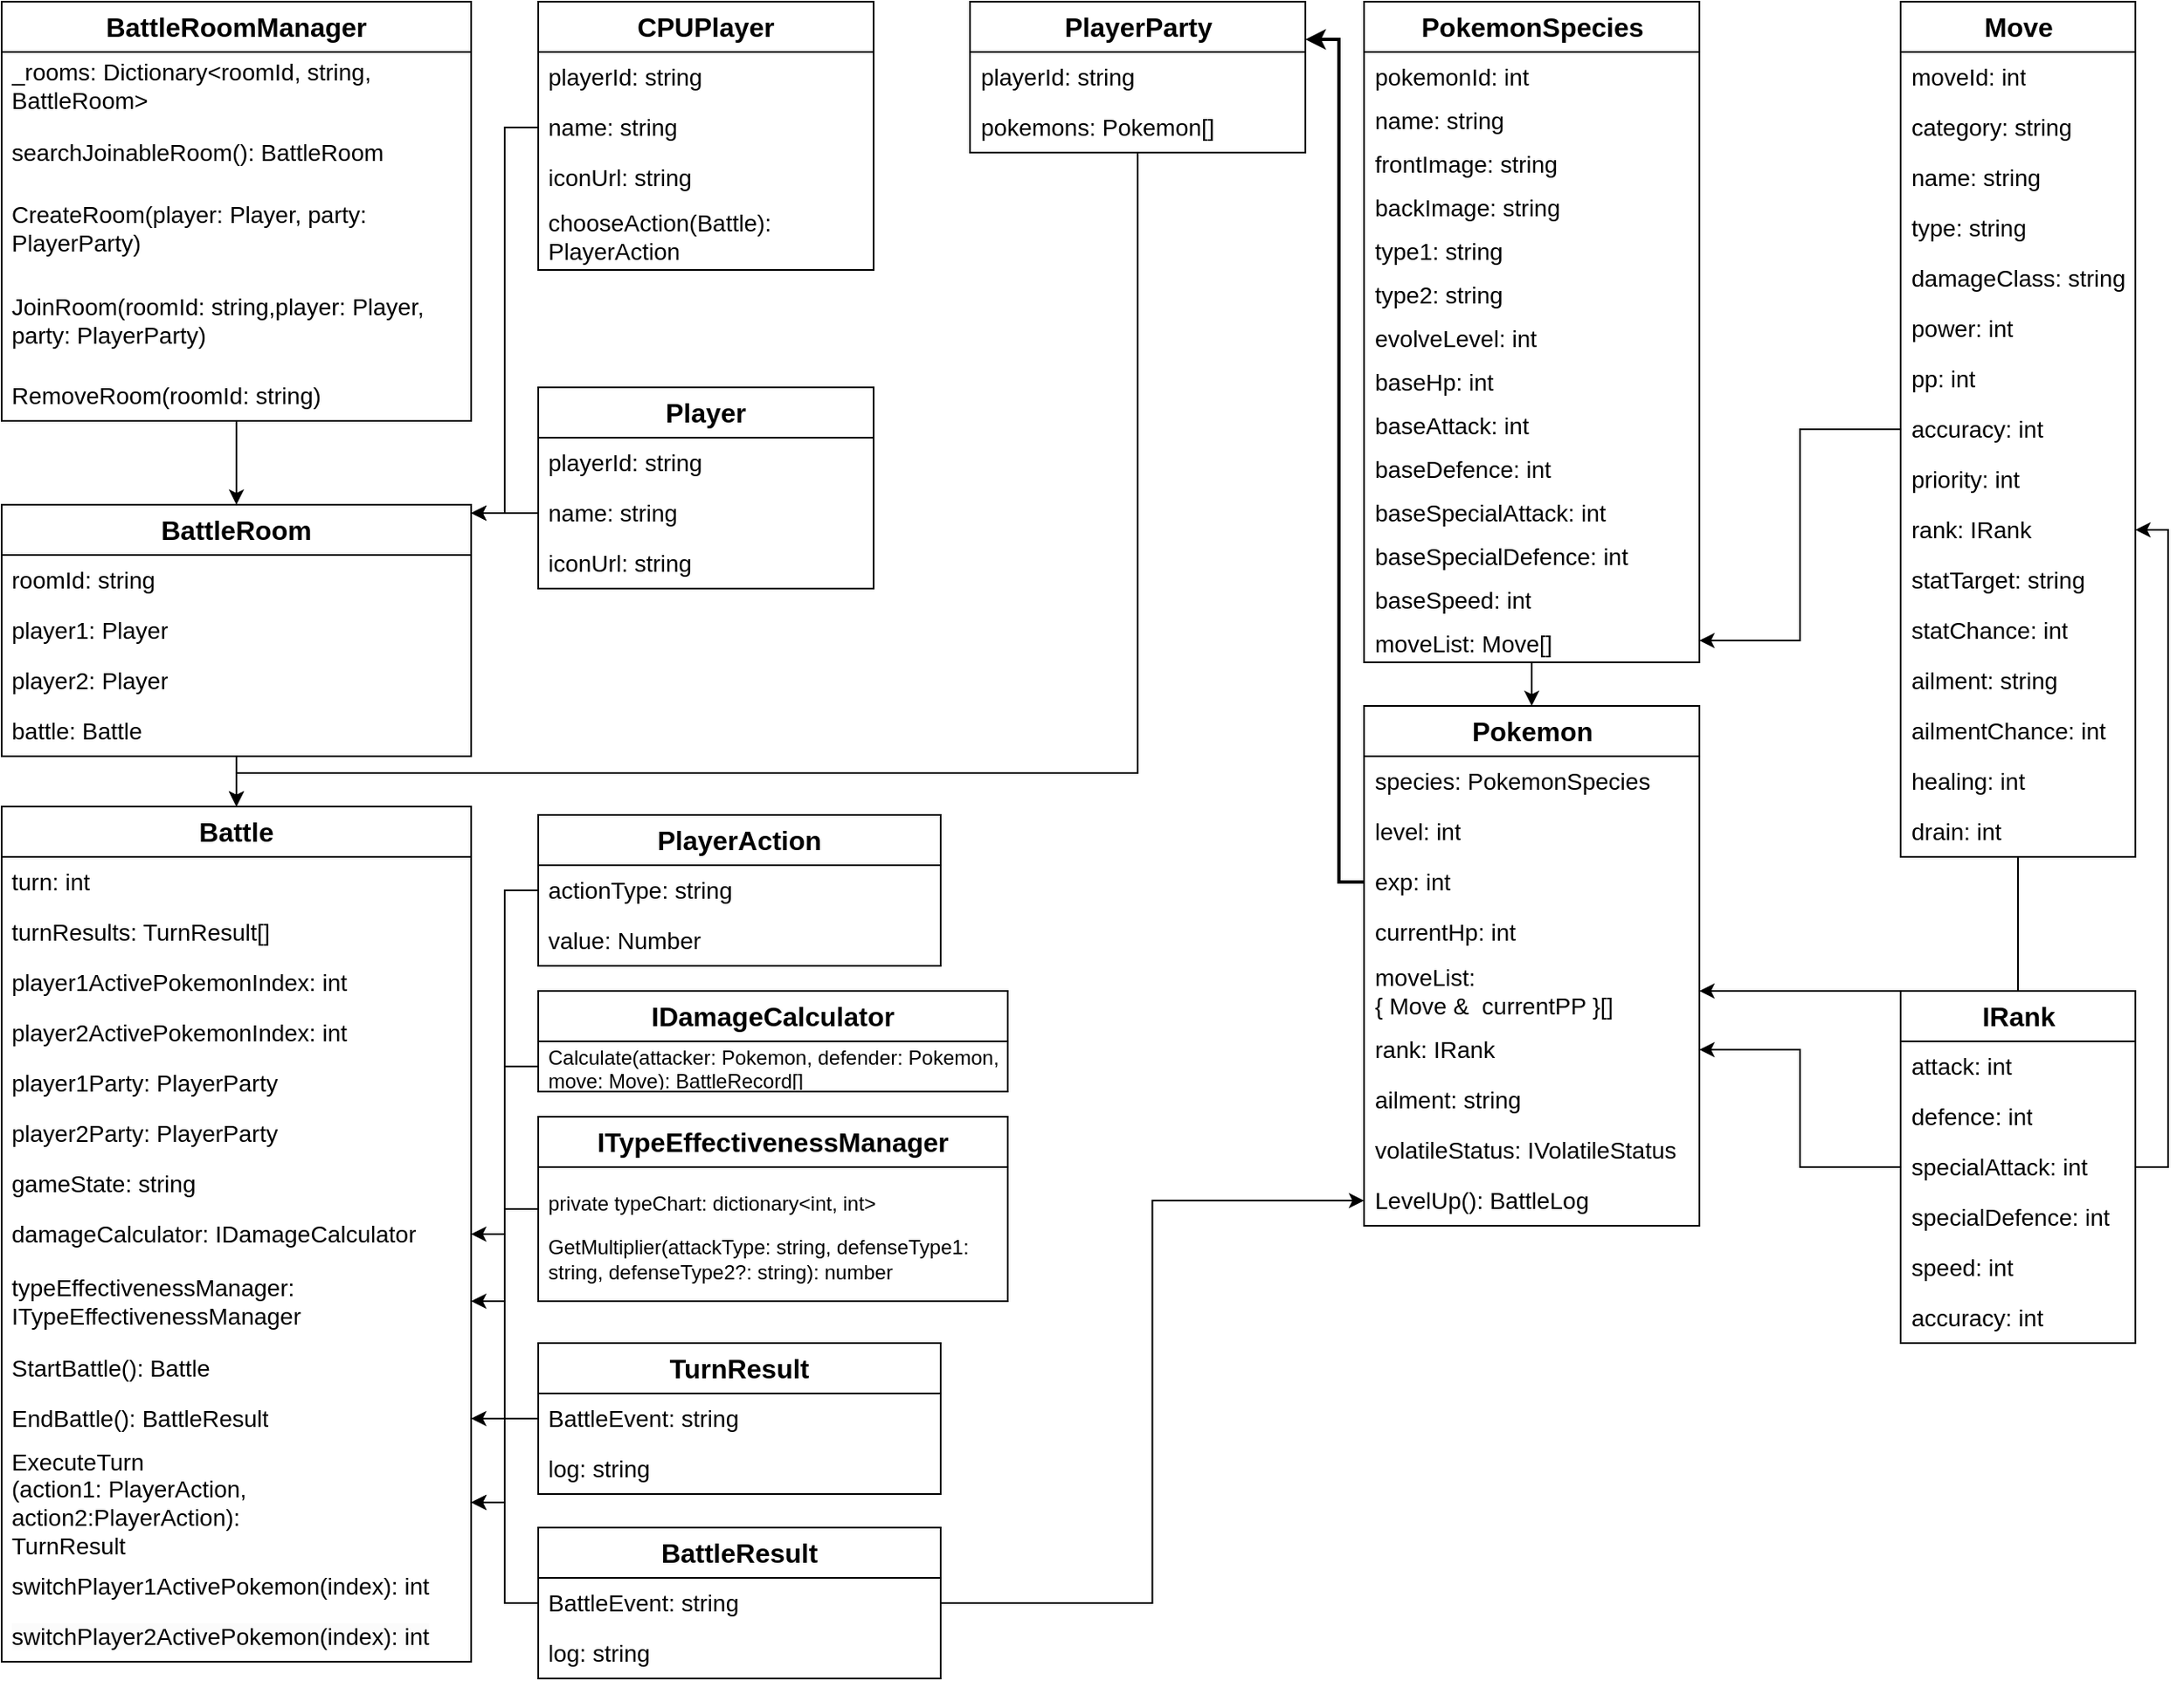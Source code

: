 <mxfile version="26.0.9">
  <diagram id="FBxbDL2dD04_609AdV8D" name="クラス図">
    <mxGraphModel dx="3860" dy="1286" grid="1" gridSize="10" guides="1" tooltips="1" connect="1" arrows="1" fold="1" page="1" pageScale="1" pageWidth="827" pageHeight="1169" math="0" shadow="0">
      <root>
        <mxCell id="0" />
        <mxCell id="1" parent="0" />
        <mxCell id="g7inzBDVqViljBYKfmBn-1" value="&lt;font style=&quot;font-size: 16px;&quot;&gt;&lt;b&gt;Pokemon&lt;/b&gt;&lt;/font&gt;" style="swimlane;fontStyle=0;childLayout=stackLayout;horizontal=1;startSize=30;horizontalStack=0;resizeParent=1;resizeParentMax=0;resizeLast=0;collapsible=1;marginBottom=0;whiteSpace=wrap;html=1;" parent="1" vertex="1">
          <mxGeometry x="-657.5" y="460" width="200" height="310" as="geometry" />
        </mxCell>
        <mxCell id="g7inzBDVqViljBYKfmBn-2" value="species: PokemonSpecies" style="text;strokeColor=none;fillColor=none;align=left;verticalAlign=middle;spacingLeft=4;spacingRight=4;overflow=hidden;points=[[0,0.5],[1,0.5]];portConstraint=eastwest;rotatable=0;whiteSpace=wrap;html=1;fontSize=14;" parent="g7inzBDVqViljBYKfmBn-1" vertex="1">
          <mxGeometry y="30" width="200" height="30" as="geometry" />
        </mxCell>
        <mxCell id="g7inzBDVqViljBYKfmBn-3" value="level: int" style="text;strokeColor=none;fillColor=none;align=left;verticalAlign=middle;spacingLeft=4;spacingRight=4;overflow=hidden;points=[[0,0.5],[1,0.5]];portConstraint=eastwest;rotatable=0;whiteSpace=wrap;html=1;fontSize=14;" parent="g7inzBDVqViljBYKfmBn-1" vertex="1">
          <mxGeometry y="60" width="200" height="30" as="geometry" />
        </mxCell>
        <mxCell id="g7inzBDVqViljBYKfmBn-4" value="exp: int" style="text;strokeColor=none;fillColor=none;align=left;verticalAlign=middle;spacingLeft=4;spacingRight=4;overflow=hidden;points=[[0,0.5],[1,0.5]];portConstraint=eastwest;rotatable=0;whiteSpace=wrap;html=1;fontSize=14;" parent="g7inzBDVqViljBYKfmBn-1" vertex="1">
          <mxGeometry y="90" width="200" height="30" as="geometry" />
        </mxCell>
        <mxCell id="g7inzBDVqViljBYKfmBn-5" value="currentHp: int" style="text;strokeColor=none;fillColor=none;align=left;verticalAlign=middle;spacingLeft=4;spacingRight=4;overflow=hidden;points=[[0,0.5],[1,0.5]];portConstraint=eastwest;rotatable=0;whiteSpace=wrap;html=1;fontColor=#000000;fontSize=14;" parent="g7inzBDVqViljBYKfmBn-1" vertex="1">
          <mxGeometry y="120" width="200" height="30" as="geometry" />
        </mxCell>
        <mxCell id="g7inzBDVqViljBYKfmBn-6" value="&lt;font&gt;moveList:&amp;nbsp;&lt;/font&gt;&lt;div&gt;&lt;font&gt;{ Move &amp;amp;&amp;nbsp; currentPP }[]&lt;/font&gt;&lt;/div&gt;" style="text;strokeColor=none;fillColor=none;align=left;verticalAlign=middle;spacingLeft=4;spacingRight=4;overflow=hidden;points=[[0,0.5],[1,0.5]];portConstraint=eastwest;rotatable=0;whiteSpace=wrap;html=1;fontColor=#000000;fontSize=14;" parent="g7inzBDVqViljBYKfmBn-1" vertex="1">
          <mxGeometry y="150" width="200" height="40" as="geometry" />
        </mxCell>
        <mxCell id="g7inzBDVqViljBYKfmBn-7" value="rank: IRank" style="text;strokeColor=none;fillColor=none;align=left;verticalAlign=middle;spacingLeft=4;spacingRight=4;overflow=hidden;points=[[0,0.5],[1,0.5]];portConstraint=eastwest;rotatable=0;whiteSpace=wrap;html=1;fontColor=#000000;fontSize=14;" parent="g7inzBDVqViljBYKfmBn-1" vertex="1">
          <mxGeometry y="190" width="200" height="30" as="geometry" />
        </mxCell>
        <mxCell id="g7inzBDVqViljBYKfmBn-8" value="ailment: string" style="text;strokeColor=none;fillColor=none;align=left;verticalAlign=middle;spacingLeft=4;spacingRight=4;overflow=hidden;points=[[0,0.5],[1,0.5]];portConstraint=eastwest;rotatable=0;whiteSpace=wrap;html=1;fontColor=#000000;fontSize=14;" parent="g7inzBDVqViljBYKfmBn-1" vertex="1">
          <mxGeometry y="220" width="200" height="30" as="geometry" />
        </mxCell>
        <mxCell id="g7inzBDVqViljBYKfmBn-9" value="volatileStatus: IVolatileStatus" style="text;strokeColor=none;fillColor=none;align=left;verticalAlign=middle;spacingLeft=4;spacingRight=4;overflow=hidden;points=[[0,0.5],[1,0.5]];portConstraint=eastwest;rotatable=0;whiteSpace=wrap;html=1;fontColor=#000000;fontSize=14;" parent="g7inzBDVqViljBYKfmBn-1" vertex="1">
          <mxGeometry y="250" width="200" height="30" as="geometry" />
        </mxCell>
        <mxCell id="7gvlHA7_-j9rb1jdb0jk-11" value="LevelUp(): BattleLog" style="text;strokeColor=none;fillColor=none;align=left;verticalAlign=middle;spacingLeft=4;spacingRight=4;overflow=hidden;points=[[0,0.5],[1,0.5]];portConstraint=eastwest;rotatable=0;whiteSpace=wrap;html=1;fontColor=#000000;fontSize=14;" parent="g7inzBDVqViljBYKfmBn-1" vertex="1">
          <mxGeometry y="280" width="200" height="30" as="geometry" />
        </mxCell>
        <mxCell id="g7inzBDVqViljBYKfmBn-10" style="edgeStyle=orthogonalEdgeStyle;rounded=0;orthogonalLoop=1;jettySize=auto;html=1;entryX=1;entryY=0.5;entryDx=0;entryDy=0;strokeWidth=1;" parent="1" source="g7inzBDVqViljBYKfmBn-11" target="g7inzBDVqViljBYKfmBn-7" edge="1">
          <mxGeometry relative="1" as="geometry" />
        </mxCell>
        <mxCell id="rnQ8f4gSjmHEP_8aBCxR-1" style="edgeStyle=orthogonalEdgeStyle;rounded=0;orthogonalLoop=1;jettySize=auto;html=1;entryX=1;entryY=0.5;entryDx=0;entryDy=0;" edge="1" parent="1" source="g7inzBDVqViljBYKfmBn-11" target="g7inzBDVqViljBYKfmBn-31">
          <mxGeometry relative="1" as="geometry">
            <Array as="points">
              <mxPoint x="-178" y="735.0" />
              <mxPoint x="-178" y="355" />
            </Array>
          </mxGeometry>
        </mxCell>
        <mxCell id="g7inzBDVqViljBYKfmBn-11" value="&lt;font style=&quot;font-size: 16px;&quot;&gt;&lt;b&gt;IRank&lt;/b&gt;&lt;/font&gt;" style="swimlane;fontStyle=0;childLayout=stackLayout;horizontal=1;startSize=30;horizontalStack=0;resizeParent=1;resizeParentMax=0;resizeLast=0;collapsible=1;marginBottom=0;whiteSpace=wrap;html=1;" parent="1" vertex="1">
          <mxGeometry x="-337.5" y="630" width="140" height="210" as="geometry" />
        </mxCell>
        <mxCell id="g7inzBDVqViljBYKfmBn-12" value="attack: int" style="text;strokeColor=none;fillColor=none;align=left;verticalAlign=middle;spacingLeft=4;spacingRight=4;overflow=hidden;points=[[0,0.5],[1,0.5]];portConstraint=eastwest;rotatable=0;whiteSpace=wrap;html=1;fontSize=14;" parent="g7inzBDVqViljBYKfmBn-11" vertex="1">
          <mxGeometry y="30" width="140" height="30" as="geometry" />
        </mxCell>
        <mxCell id="g7inzBDVqViljBYKfmBn-13" value="defence: int" style="text;strokeColor=none;fillColor=none;align=left;verticalAlign=middle;spacingLeft=4;spacingRight=4;overflow=hidden;points=[[0,0.5],[1,0.5]];portConstraint=eastwest;rotatable=0;whiteSpace=wrap;html=1;fontSize=14;" parent="g7inzBDVqViljBYKfmBn-11" vertex="1">
          <mxGeometry y="60" width="140" height="30" as="geometry" />
        </mxCell>
        <mxCell id="g7inzBDVqViljBYKfmBn-14" value="specialAttack: int" style="text;strokeColor=none;fillColor=none;align=left;verticalAlign=middle;spacingLeft=4;spacingRight=4;overflow=hidden;points=[[0,0.5],[1,0.5]];portConstraint=eastwest;rotatable=0;whiteSpace=wrap;html=1;fontSize=14;" parent="g7inzBDVqViljBYKfmBn-11" vertex="1">
          <mxGeometry y="90" width="140" height="30" as="geometry" />
        </mxCell>
        <mxCell id="g7inzBDVqViljBYKfmBn-15" value="specialDefence: int" style="text;strokeColor=none;fillColor=none;align=left;verticalAlign=middle;spacingLeft=4;spacingRight=4;overflow=hidden;points=[[0,0.5],[1,0.5]];portConstraint=eastwest;rotatable=0;whiteSpace=wrap;html=1;fontSize=14;" parent="g7inzBDVqViljBYKfmBn-11" vertex="1">
          <mxGeometry y="120" width="140" height="30" as="geometry" />
        </mxCell>
        <mxCell id="g7inzBDVqViljBYKfmBn-16" value="speed: int" style="text;strokeColor=none;fillColor=none;align=left;verticalAlign=middle;spacingLeft=4;spacingRight=4;overflow=hidden;points=[[0,0.5],[1,0.5]];portConstraint=eastwest;rotatable=0;whiteSpace=wrap;html=1;fontSize=14;" parent="g7inzBDVqViljBYKfmBn-11" vertex="1">
          <mxGeometry y="150" width="140" height="30" as="geometry" />
        </mxCell>
        <mxCell id="g7inzBDVqViljBYKfmBn-17" value="&lt;font style=&quot;color: rgb(0, 0, 0);&quot;&gt;accuracy: int&lt;/font&gt;" style="text;strokeColor=none;fillColor=none;align=left;verticalAlign=middle;spacingLeft=4;spacingRight=4;overflow=hidden;points=[[0,0.5],[1,0.5]];portConstraint=eastwest;rotatable=0;whiteSpace=wrap;html=1;fontSize=14;" parent="g7inzBDVqViljBYKfmBn-11" vertex="1">
          <mxGeometry y="180" width="140" height="30" as="geometry" />
        </mxCell>
        <mxCell id="g7inzBDVqViljBYKfmBn-18" style="edgeStyle=orthogonalEdgeStyle;rounded=0;orthogonalLoop=1;jettySize=auto;html=1;entryX=1;entryY=0.5;entryDx=0;entryDy=0;strokeWidth=1;" parent="1" source="g7inzBDVqViljBYKfmBn-20" target="g7inzBDVqViljBYKfmBn-53" edge="1">
          <mxGeometry relative="1" as="geometry" />
        </mxCell>
        <mxCell id="g7inzBDVqViljBYKfmBn-19" style="edgeStyle=orthogonalEdgeStyle;rounded=0;orthogonalLoop=1;jettySize=auto;html=1;entryX=1;entryY=0.5;entryDx=0;entryDy=0;strokeWidth=1;" parent="1" source="g7inzBDVqViljBYKfmBn-20" target="g7inzBDVqViljBYKfmBn-6" edge="1">
          <mxGeometry relative="1" as="geometry" />
        </mxCell>
        <mxCell id="g7inzBDVqViljBYKfmBn-20" value="&lt;font style=&quot;font-size: 16px;&quot;&gt;&lt;b&gt;Move&lt;/b&gt;&lt;/font&gt;" style="swimlane;fontStyle=0;childLayout=stackLayout;horizontal=1;startSize=30;horizontalStack=0;resizeParent=1;resizeParentMax=0;resizeLast=0;collapsible=1;marginBottom=0;whiteSpace=wrap;html=1;" parent="1" vertex="1">
          <mxGeometry x="-337.5" y="40" width="140" height="510" as="geometry" />
        </mxCell>
        <mxCell id="g7inzBDVqViljBYKfmBn-21" value="moveId: int" style="text;strokeColor=none;fillColor=none;align=left;verticalAlign=middle;spacingLeft=4;spacingRight=4;overflow=hidden;points=[[0,0.5],[1,0.5]];portConstraint=eastwest;rotatable=0;whiteSpace=wrap;html=1;fontSize=14;fontColor=#000000;" parent="g7inzBDVqViljBYKfmBn-20" vertex="1">
          <mxGeometry y="30" width="140" height="30" as="geometry" />
        </mxCell>
        <mxCell id="g7inzBDVqViljBYKfmBn-22" value="&lt;font style=&quot;&quot;&gt;category: string&lt;/font&gt;" style="text;strokeColor=none;fillColor=none;align=left;verticalAlign=middle;spacingLeft=4;spacingRight=4;overflow=hidden;points=[[0,0.5],[1,0.5]];portConstraint=eastwest;rotatable=0;whiteSpace=wrap;html=1;fontSize=14;fontColor=#000000;" parent="g7inzBDVqViljBYKfmBn-20" vertex="1">
          <mxGeometry y="60" width="140" height="30" as="geometry" />
        </mxCell>
        <mxCell id="g7inzBDVqViljBYKfmBn-23" value="name: string" style="text;strokeColor=none;fillColor=none;align=left;verticalAlign=middle;spacingLeft=4;spacingRight=4;overflow=hidden;points=[[0,0.5],[1,0.5]];portConstraint=eastwest;rotatable=0;whiteSpace=wrap;html=1;fontSize=14;fontColor=#000000;" parent="g7inzBDVqViljBYKfmBn-20" vertex="1">
          <mxGeometry y="90" width="140" height="30" as="geometry" />
        </mxCell>
        <mxCell id="g7inzBDVqViljBYKfmBn-24" value="type: string" style="text;strokeColor=none;fillColor=none;align=left;verticalAlign=middle;spacingLeft=4;spacingRight=4;overflow=hidden;points=[[0,0.5],[1,0.5]];portConstraint=eastwest;rotatable=0;whiteSpace=wrap;html=1;fontSize=14;fontColor=#000000;" parent="g7inzBDVqViljBYKfmBn-20" vertex="1">
          <mxGeometry y="120" width="140" height="30" as="geometry" />
        </mxCell>
        <mxCell id="g7inzBDVqViljBYKfmBn-25" value="&lt;font style=&quot;&quot;&gt;damageClass: string&lt;/font&gt;" style="text;strokeColor=none;fillColor=none;align=left;verticalAlign=middle;spacingLeft=4;spacingRight=4;overflow=hidden;points=[[0,0.5],[1,0.5]];portConstraint=eastwest;rotatable=0;whiteSpace=wrap;html=1;fontSize=14;fontColor=#000000;" parent="g7inzBDVqViljBYKfmBn-20" vertex="1">
          <mxGeometry y="150" width="140" height="30" as="geometry" />
        </mxCell>
        <mxCell id="g7inzBDVqViljBYKfmBn-26" value="power: int" style="text;strokeColor=none;fillColor=none;align=left;verticalAlign=middle;spacingLeft=4;spacingRight=4;overflow=hidden;points=[[0,0.5],[1,0.5]];portConstraint=eastwest;rotatable=0;whiteSpace=wrap;html=1;fontSize=14;fontColor=#000000;" parent="g7inzBDVqViljBYKfmBn-20" vertex="1">
          <mxGeometry y="180" width="140" height="30" as="geometry" />
        </mxCell>
        <mxCell id="g7inzBDVqViljBYKfmBn-27" value="pp: int" style="text;strokeColor=none;fillColor=none;align=left;verticalAlign=middle;spacingLeft=4;spacingRight=4;overflow=hidden;points=[[0,0.5],[1,0.5]];portConstraint=eastwest;rotatable=0;whiteSpace=wrap;html=1;fontSize=14;fontColor=#000000;" parent="g7inzBDVqViljBYKfmBn-20" vertex="1">
          <mxGeometry y="210" width="140" height="30" as="geometry" />
        </mxCell>
        <mxCell id="g7inzBDVqViljBYKfmBn-28" value="&lt;font style=&quot;&quot;&gt;accuracy: int&lt;/font&gt;" style="text;strokeColor=none;fillColor=none;align=left;verticalAlign=middle;spacingLeft=4;spacingRight=4;overflow=hidden;points=[[0,0.5],[1,0.5]];portConstraint=eastwest;rotatable=0;whiteSpace=wrap;html=1;fontSize=14;fontColor=#000000;" parent="g7inzBDVqViljBYKfmBn-20" vertex="1">
          <mxGeometry y="240" width="140" height="30" as="geometry" />
        </mxCell>
        <mxCell id="g7inzBDVqViljBYKfmBn-29" value="&lt;font style=&quot;&quot;&gt;priority: int&lt;/font&gt;" style="text;strokeColor=none;fillColor=none;align=left;verticalAlign=middle;spacingLeft=4;spacingRight=4;overflow=hidden;points=[[0,0.5],[1,0.5]];portConstraint=eastwest;rotatable=0;whiteSpace=wrap;html=1;fontSize=14;fontColor=#000000;" parent="g7inzBDVqViljBYKfmBn-20" vertex="1">
          <mxGeometry y="270" width="140" height="30" as="geometry" />
        </mxCell>
        <mxCell id="g7inzBDVqViljBYKfmBn-31" value="&lt;span style=&quot;background-color: transparent;&quot;&gt;rank: IRank&amp;nbsp;&lt;/span&gt;" style="text;strokeColor=none;fillColor=none;align=left;verticalAlign=middle;spacingLeft=4;spacingRight=4;overflow=hidden;points=[[0,0.5],[1,0.5]];portConstraint=eastwest;rotatable=0;whiteSpace=wrap;html=1;fontSize=14;fontColor=#000000;" parent="g7inzBDVqViljBYKfmBn-20" vertex="1">
          <mxGeometry y="300" width="140" height="30" as="geometry" />
        </mxCell>
        <mxCell id="g7inzBDVqViljBYKfmBn-32" value="&lt;font style=&quot;&quot;&gt;statTarget: string&lt;/font&gt;" style="text;strokeColor=none;fillColor=none;align=left;verticalAlign=middle;spacingLeft=4;spacingRight=4;overflow=hidden;points=[[0,0.5],[1,0.5]];portConstraint=eastwest;rotatable=0;whiteSpace=wrap;html=1;fontSize=14;fontColor=#000000;" parent="g7inzBDVqViljBYKfmBn-20" vertex="1">
          <mxGeometry y="330" width="140" height="30" as="geometry" />
        </mxCell>
        <mxCell id="g7inzBDVqViljBYKfmBn-33" value="&lt;font style=&quot;&quot;&gt;statChance: int&lt;/font&gt;" style="text;strokeColor=none;fillColor=none;align=left;verticalAlign=middle;spacingLeft=4;spacingRight=4;overflow=hidden;points=[[0,0.5],[1,0.5]];portConstraint=eastwest;rotatable=0;whiteSpace=wrap;html=1;fontSize=14;fontColor=#000000;" parent="g7inzBDVqViljBYKfmBn-20" vertex="1">
          <mxGeometry y="360" width="140" height="30" as="geometry" />
        </mxCell>
        <mxCell id="g7inzBDVqViljBYKfmBn-34" value="&lt;font style=&quot;&quot;&gt;ailment: string&lt;/font&gt;" style="text;strokeColor=none;fillColor=none;align=left;verticalAlign=middle;spacingLeft=4;spacingRight=4;overflow=hidden;points=[[0,0.5],[1,0.5]];portConstraint=eastwest;rotatable=0;whiteSpace=wrap;html=1;fontSize=14;fontColor=#000000;" parent="g7inzBDVqViljBYKfmBn-20" vertex="1">
          <mxGeometry y="390" width="140" height="30" as="geometry" />
        </mxCell>
        <mxCell id="g7inzBDVqViljBYKfmBn-35" value="ailmentChance: int" style="text;strokeColor=none;fillColor=none;align=left;verticalAlign=middle;spacingLeft=4;spacingRight=4;overflow=hidden;points=[[0,0.5],[1,0.5]];portConstraint=eastwest;rotatable=0;whiteSpace=wrap;html=1;fontSize=14;fontColor=#000000;" parent="g7inzBDVqViljBYKfmBn-20" vertex="1">
          <mxGeometry y="420" width="140" height="30" as="geometry" />
        </mxCell>
        <mxCell id="g7inzBDVqViljBYKfmBn-36" value="&lt;font style=&quot;&quot;&gt;healing: int&lt;/font&gt;" style="text;strokeColor=none;fillColor=none;align=left;verticalAlign=middle;spacingLeft=4;spacingRight=4;overflow=hidden;points=[[0,0.5],[1,0.5]];portConstraint=eastwest;rotatable=0;whiteSpace=wrap;html=1;fontSize=14;fontColor=#000000;" parent="g7inzBDVqViljBYKfmBn-20" vertex="1">
          <mxGeometry y="450" width="140" height="30" as="geometry" />
        </mxCell>
        <mxCell id="g7inzBDVqViljBYKfmBn-37" value="&lt;font style=&quot;&quot;&gt;drain: int&lt;/font&gt;" style="text;strokeColor=none;fillColor=none;align=left;verticalAlign=middle;spacingLeft=4;spacingRight=4;overflow=hidden;points=[[0,0.5],[1,0.5]];portConstraint=eastwest;rotatable=0;whiteSpace=wrap;html=1;fontSize=14;fontColor=#000000;" parent="g7inzBDVqViljBYKfmBn-20" vertex="1">
          <mxGeometry y="480" width="140" height="30" as="geometry" />
        </mxCell>
        <mxCell id="g7inzBDVqViljBYKfmBn-38" style="edgeStyle=orthogonalEdgeStyle;rounded=0;orthogonalLoop=1;jettySize=auto;html=1;entryX=0.5;entryY=0;entryDx=0;entryDy=0;" parent="1" source="g7inzBDVqViljBYKfmBn-39" target="g7inzBDVqViljBYKfmBn-1" edge="1">
          <mxGeometry relative="1" as="geometry" />
        </mxCell>
        <mxCell id="g7inzBDVqViljBYKfmBn-39" value="&lt;b&gt;&lt;font style=&quot;font-size: 16px;&quot;&gt;PokemonSpecies&lt;/font&gt;&lt;/b&gt;" style="swimlane;fontStyle=0;childLayout=stackLayout;horizontal=1;startSize=30;horizontalStack=0;resizeParent=1;resizeParentMax=0;resizeLast=0;collapsible=1;marginBottom=0;whiteSpace=wrap;html=1;" parent="1" vertex="1">
          <mxGeometry x="-657.5" y="40" width="200" height="394" as="geometry" />
        </mxCell>
        <mxCell id="g7inzBDVqViljBYKfmBn-40" value="pokemonId: int" style="text;strokeColor=none;fillColor=none;align=left;verticalAlign=top;spacingLeft=4;spacingRight=4;overflow=hidden;rotatable=0;points=[[0,0.5],[1,0.5]];portConstraint=eastwest;whiteSpace=wrap;html=1;fontSize=14;" parent="g7inzBDVqViljBYKfmBn-39" vertex="1">
          <mxGeometry y="30" width="200" height="26" as="geometry" />
        </mxCell>
        <mxCell id="g7inzBDVqViljBYKfmBn-41" value="name: string" style="text;strokeColor=none;fillColor=none;align=left;verticalAlign=top;spacingLeft=4;spacingRight=4;overflow=hidden;rotatable=0;points=[[0,0.5],[1,0.5]];portConstraint=eastwest;whiteSpace=wrap;html=1;fontSize=14;" parent="g7inzBDVqViljBYKfmBn-39" vertex="1">
          <mxGeometry y="56" width="200" height="26" as="geometry" />
        </mxCell>
        <mxCell id="g7inzBDVqViljBYKfmBn-42" value="frontImage: string" style="text;strokeColor=none;fillColor=none;align=left;verticalAlign=top;spacingLeft=4;spacingRight=4;overflow=hidden;rotatable=0;points=[[0,0.5],[1,0.5]];portConstraint=eastwest;whiteSpace=wrap;html=1;fontSize=14;" parent="g7inzBDVqViljBYKfmBn-39" vertex="1">
          <mxGeometry y="82" width="200" height="26" as="geometry" />
        </mxCell>
        <mxCell id="g7inzBDVqViljBYKfmBn-43" value="backImage: string" style="text;strokeColor=none;fillColor=none;align=left;verticalAlign=top;spacingLeft=4;spacingRight=4;overflow=hidden;rotatable=0;points=[[0,0.5],[1,0.5]];portConstraint=eastwest;whiteSpace=wrap;html=1;fontSize=14;" parent="g7inzBDVqViljBYKfmBn-39" vertex="1">
          <mxGeometry y="108" width="200" height="26" as="geometry" />
        </mxCell>
        <mxCell id="g7inzBDVqViljBYKfmBn-44" value="type1: string" style="text;strokeColor=none;fillColor=none;align=left;verticalAlign=top;spacingLeft=4;spacingRight=4;overflow=hidden;rotatable=0;points=[[0,0.5],[1,0.5]];portConstraint=eastwest;whiteSpace=wrap;html=1;fontSize=14;" parent="g7inzBDVqViljBYKfmBn-39" vertex="1">
          <mxGeometry y="134" width="200" height="26" as="geometry" />
        </mxCell>
        <mxCell id="g7inzBDVqViljBYKfmBn-45" value="type2: string" style="text;strokeColor=none;fillColor=none;align=left;verticalAlign=top;spacingLeft=4;spacingRight=4;overflow=hidden;rotatable=0;points=[[0,0.5],[1,0.5]];portConstraint=eastwest;whiteSpace=wrap;html=1;fontSize=14;" parent="g7inzBDVqViljBYKfmBn-39" vertex="1">
          <mxGeometry y="160" width="200" height="26" as="geometry" />
        </mxCell>
        <mxCell id="g7inzBDVqViljBYKfmBn-46" value="evolveLevel: int" style="text;strokeColor=none;fillColor=none;align=left;verticalAlign=top;spacingLeft=4;spacingRight=4;overflow=hidden;rotatable=0;points=[[0,0.5],[1,0.5]];portConstraint=eastwest;whiteSpace=wrap;html=1;fontSize=14;" parent="g7inzBDVqViljBYKfmBn-39" vertex="1">
          <mxGeometry y="186" width="200" height="26" as="geometry" />
        </mxCell>
        <mxCell id="g7inzBDVqViljBYKfmBn-47" value="baseHp: int" style="text;strokeColor=none;fillColor=none;align=left;verticalAlign=top;spacingLeft=4;spacingRight=4;overflow=hidden;rotatable=0;points=[[0,0.5],[1,0.5]];portConstraint=eastwest;whiteSpace=wrap;html=1;fontSize=14;" parent="g7inzBDVqViljBYKfmBn-39" vertex="1">
          <mxGeometry y="212" width="200" height="26" as="geometry" />
        </mxCell>
        <mxCell id="g7inzBDVqViljBYKfmBn-48" value="baseAttack: int" style="text;strokeColor=none;fillColor=none;align=left;verticalAlign=top;spacingLeft=4;spacingRight=4;overflow=hidden;rotatable=0;points=[[0,0.5],[1,0.5]];portConstraint=eastwest;whiteSpace=wrap;html=1;fontSize=14;" parent="g7inzBDVqViljBYKfmBn-39" vertex="1">
          <mxGeometry y="238" width="200" height="26" as="geometry" />
        </mxCell>
        <mxCell id="g7inzBDVqViljBYKfmBn-49" value="baseDefence: int" style="text;strokeColor=none;fillColor=none;align=left;verticalAlign=top;spacingLeft=4;spacingRight=4;overflow=hidden;rotatable=0;points=[[0,0.5],[1,0.5]];portConstraint=eastwest;whiteSpace=wrap;html=1;fontSize=14;" parent="g7inzBDVqViljBYKfmBn-39" vertex="1">
          <mxGeometry y="264" width="200" height="26" as="geometry" />
        </mxCell>
        <mxCell id="g7inzBDVqViljBYKfmBn-50" value="baseSpecialAttack: int" style="text;strokeColor=none;fillColor=none;align=left;verticalAlign=top;spacingLeft=4;spacingRight=4;overflow=hidden;rotatable=0;points=[[0,0.5],[1,0.5]];portConstraint=eastwest;whiteSpace=wrap;html=1;fontSize=14;" parent="g7inzBDVqViljBYKfmBn-39" vertex="1">
          <mxGeometry y="290" width="200" height="26" as="geometry" />
        </mxCell>
        <mxCell id="g7inzBDVqViljBYKfmBn-51" value="baseSpecialDefence: int" style="text;strokeColor=none;fillColor=none;align=left;verticalAlign=top;spacingLeft=4;spacingRight=4;overflow=hidden;rotatable=0;points=[[0,0.5],[1,0.5]];portConstraint=eastwest;whiteSpace=wrap;html=1;fontSize=14;" parent="g7inzBDVqViljBYKfmBn-39" vertex="1">
          <mxGeometry y="316" width="200" height="26" as="geometry" />
        </mxCell>
        <mxCell id="g7inzBDVqViljBYKfmBn-52" value="baseSpeed: int" style="text;strokeColor=none;fillColor=none;align=left;verticalAlign=top;spacingLeft=4;spacingRight=4;overflow=hidden;rotatable=0;points=[[0,0.5],[1,0.5]];portConstraint=eastwest;whiteSpace=wrap;html=1;fontSize=14;" parent="g7inzBDVqViljBYKfmBn-39" vertex="1">
          <mxGeometry y="342" width="200" height="26" as="geometry" />
        </mxCell>
        <mxCell id="g7inzBDVqViljBYKfmBn-53" value="moveList: Move[]" style="text;strokeColor=none;fillColor=none;align=left;verticalAlign=top;spacingLeft=4;spacingRight=4;overflow=hidden;rotatable=0;points=[[0,0.5],[1,0.5]];portConstraint=eastwest;whiteSpace=wrap;html=1;fontSize=14;" parent="g7inzBDVqViljBYKfmBn-39" vertex="1">
          <mxGeometry y="368" width="200" height="26" as="geometry" />
        </mxCell>
        <mxCell id="g7inzBDVqViljBYKfmBn-54" style="edgeStyle=orthogonalEdgeStyle;rounded=0;orthogonalLoop=1;jettySize=auto;html=1;entryX=1;entryY=0.25;entryDx=0;entryDy=0;strokeWidth=2;" parent="1" source="g7inzBDVqViljBYKfmBn-4" target="g7inzBDVqViljBYKfmBn-55" edge="1">
          <mxGeometry relative="1" as="geometry">
            <Array as="points">
              <mxPoint x="-672.5" y="565" />
              <mxPoint x="-672.5" y="63" />
            </Array>
          </mxGeometry>
        </mxCell>
        <mxCell id="p8-laX_JFOjIGsuRy2-T-12" style="edgeStyle=orthogonalEdgeStyle;rounded=0;orthogonalLoop=1;jettySize=auto;html=1;entryX=0.5;entryY=0;entryDx=0;entryDy=0;" parent="1" source="g7inzBDVqViljBYKfmBn-55" target="ngdDBrcjBEBj-V9wsLfi-11" edge="1">
          <mxGeometry relative="1" as="geometry">
            <Array as="points">
              <mxPoint x="-792" y="500" />
              <mxPoint x="-1330" y="500" />
            </Array>
          </mxGeometry>
        </mxCell>
        <mxCell id="g7inzBDVqViljBYKfmBn-55" value="&lt;b&gt;&lt;font style=&quot;font-size: 16px;&quot;&gt;PlayerParty&lt;/font&gt;&lt;/b&gt;" style="swimlane;fontStyle=0;childLayout=stackLayout;horizontal=1;startSize=30;horizontalStack=0;resizeParent=1;resizeParentMax=0;resizeLast=0;collapsible=1;marginBottom=0;whiteSpace=wrap;html=1;" parent="1" vertex="1">
          <mxGeometry x="-892.5" y="40" width="200" height="90" as="geometry" />
        </mxCell>
        <mxCell id="g7inzBDVqViljBYKfmBn-56" value="playerId: string" style="text;strokeColor=none;fillColor=none;align=left;verticalAlign=middle;spacingLeft=4;spacingRight=4;overflow=hidden;points=[[0,0.5],[1,0.5]];portConstraint=eastwest;rotatable=0;whiteSpace=wrap;html=1;fontSize=14;" parent="g7inzBDVqViljBYKfmBn-55" vertex="1">
          <mxGeometry y="30" width="200" height="30" as="geometry" />
        </mxCell>
        <mxCell id="g7inzBDVqViljBYKfmBn-57" value="pokemons: Pokemon[]" style="text;strokeColor=none;fillColor=none;align=left;verticalAlign=middle;spacingLeft=4;spacingRight=4;overflow=hidden;points=[[0,0.5],[1,0.5]];portConstraint=eastwest;rotatable=0;whiteSpace=wrap;html=1;fontSize=14;" parent="g7inzBDVqViljBYKfmBn-55" vertex="1">
          <mxGeometry y="60" width="200" height="30" as="geometry" />
        </mxCell>
        <mxCell id="p8-laX_JFOjIGsuRy2-T-8" style="edgeStyle=orthogonalEdgeStyle;rounded=0;orthogonalLoop=1;jettySize=auto;html=1;" parent="1" source="ngdDBrcjBEBj-V9wsLfi-1" target="ngdDBrcjBEBj-V9wsLfi-11" edge="1">
          <mxGeometry relative="1" as="geometry" />
        </mxCell>
        <mxCell id="ngdDBrcjBEBj-V9wsLfi-1" value="&lt;span style=&quot;font-size: 16px;&quot;&gt;&lt;b&gt;BattleRoom&lt;/b&gt;&lt;/span&gt;" style="swimlane;fontStyle=0;childLayout=stackLayout;horizontal=1;startSize=30;horizontalStack=0;resizeParent=1;resizeParentMax=0;resizeLast=0;collapsible=1;marginBottom=0;whiteSpace=wrap;html=1;" parent="1" vertex="1">
          <mxGeometry x="-1470" y="340" width="280" height="150" as="geometry" />
        </mxCell>
        <mxCell id="ngdDBrcjBEBj-V9wsLfi-2" value="roomId: string" style="text;strokeColor=none;fillColor=none;align=left;verticalAlign=middle;spacingLeft=4;spacingRight=4;overflow=hidden;points=[[0,0.5],[1,0.5]];portConstraint=eastwest;rotatable=0;whiteSpace=wrap;html=1;fontSize=14;" parent="ngdDBrcjBEBj-V9wsLfi-1" vertex="1">
          <mxGeometry y="30" width="280" height="30" as="geometry" />
        </mxCell>
        <mxCell id="7gvlHA7_-j9rb1jdb0jk-2" value="player1: Player" style="text;strokeColor=none;fillColor=none;align=left;verticalAlign=middle;spacingLeft=4;spacingRight=4;overflow=hidden;points=[[0,0.5],[1,0.5]];portConstraint=eastwest;rotatable=0;whiteSpace=wrap;html=1;fontSize=14;" parent="ngdDBrcjBEBj-V9wsLfi-1" vertex="1">
          <mxGeometry y="60" width="280" height="30" as="geometry" />
        </mxCell>
        <mxCell id="7gvlHA7_-j9rb1jdb0jk-1" value="player2: Player" style="text;strokeColor=none;fillColor=none;align=left;verticalAlign=middle;spacingLeft=4;spacingRight=4;overflow=hidden;points=[[0,0.5],[1,0.5]];portConstraint=eastwest;rotatable=0;whiteSpace=wrap;html=1;fontSize=14;" parent="ngdDBrcjBEBj-V9wsLfi-1" vertex="1">
          <mxGeometry y="90" width="280" height="30" as="geometry" />
        </mxCell>
        <mxCell id="ngdDBrcjBEBj-V9wsLfi-4" value="battle: Battle" style="text;strokeColor=none;fillColor=none;align=left;verticalAlign=middle;spacingLeft=4;spacingRight=4;overflow=hidden;points=[[0,0.5],[1,0.5]];portConstraint=eastwest;rotatable=0;whiteSpace=wrap;html=1;fontSize=14;" parent="ngdDBrcjBEBj-V9wsLfi-1" vertex="1">
          <mxGeometry y="120" width="280" height="30" as="geometry" />
        </mxCell>
        <mxCell id="ngdDBrcjBEBj-V9wsLfi-6" style="edgeStyle=orthogonalEdgeStyle;rounded=0;orthogonalLoop=1;jettySize=auto;html=1;strokeWidth=1;" parent="1" source="ngdDBrcjBEBj-V9wsLfi-7" edge="1">
          <mxGeometry relative="1" as="geometry">
            <Array as="points">
              <mxPoint x="-1180" y="345" />
              <mxPoint x="-1180" y="345" />
            </Array>
            <mxPoint x="-1190" y="345" as="targetPoint" />
          </mxGeometry>
        </mxCell>
        <mxCell id="ngdDBrcjBEBj-V9wsLfi-7" value="&lt;b&gt;&lt;font style=&quot;font-size: 16px;&quot;&gt;Player&lt;/font&gt;&lt;/b&gt;" style="swimlane;fontStyle=0;childLayout=stackLayout;horizontal=1;startSize=30;horizontalStack=0;resizeParent=1;resizeParentMax=0;resizeLast=0;collapsible=1;marginBottom=0;whiteSpace=wrap;html=1;" parent="1" vertex="1">
          <mxGeometry x="-1150" y="270" width="200" height="120" as="geometry" />
        </mxCell>
        <mxCell id="ngdDBrcjBEBj-V9wsLfi-8" value="playerId: string" style="text;strokeColor=none;fillColor=none;align=left;verticalAlign=middle;spacingLeft=4;spacingRight=4;overflow=hidden;points=[[0,0.5],[1,0.5]];portConstraint=eastwest;rotatable=0;whiteSpace=wrap;html=1;fontSize=14;" parent="ngdDBrcjBEBj-V9wsLfi-7" vertex="1">
          <mxGeometry y="30" width="200" height="30" as="geometry" />
        </mxCell>
        <mxCell id="ngdDBrcjBEBj-V9wsLfi-9" value="name: string" style="text;strokeColor=none;fillColor=none;align=left;verticalAlign=middle;spacingLeft=4;spacingRight=4;overflow=hidden;points=[[0,0.5],[1,0.5]];portConstraint=eastwest;rotatable=0;whiteSpace=wrap;html=1;fontSize=14;" parent="ngdDBrcjBEBj-V9wsLfi-7" vertex="1">
          <mxGeometry y="60" width="200" height="30" as="geometry" />
        </mxCell>
        <mxCell id="ngdDBrcjBEBj-V9wsLfi-10" value="iconUrl: string" style="text;strokeColor=none;fillColor=none;align=left;verticalAlign=middle;spacingLeft=4;spacingRight=4;overflow=hidden;points=[[0,0.5],[1,0.5]];portConstraint=eastwest;rotatable=0;whiteSpace=wrap;html=1;fontSize=14;" parent="ngdDBrcjBEBj-V9wsLfi-7" vertex="1">
          <mxGeometry y="90" width="200" height="30" as="geometry" />
        </mxCell>
        <mxCell id="ngdDBrcjBEBj-V9wsLfi-11" value="&lt;span style=&quot;font-size: 16px;&quot;&gt;&lt;b&gt;Battle&lt;/b&gt;&lt;/span&gt;" style="swimlane;fontStyle=0;childLayout=stackLayout;horizontal=1;startSize=30;horizontalStack=0;resizeParent=1;resizeParentMax=0;resizeLast=0;collapsible=1;marginBottom=0;whiteSpace=wrap;html=1;" parent="1" vertex="1">
          <mxGeometry x="-1470" y="520" width="280" height="510" as="geometry" />
        </mxCell>
        <mxCell id="ngdDBrcjBEBj-V9wsLfi-12" value="turn: int" style="text;strokeColor=none;fillColor=none;align=left;verticalAlign=middle;spacingLeft=4;spacingRight=4;overflow=hidden;points=[[0,0.5],[1,0.5]];portConstraint=eastwest;rotatable=0;whiteSpace=wrap;html=1;fontSize=14;" parent="ngdDBrcjBEBj-V9wsLfi-11" vertex="1">
          <mxGeometry y="30" width="280" height="30" as="geometry" />
        </mxCell>
        <mxCell id="IJuzCfGZN-B4_62vZ4wd-19" value="turnResults: TurnResult[]" style="text;strokeColor=none;fillColor=none;align=left;verticalAlign=middle;spacingLeft=4;spacingRight=4;overflow=hidden;points=[[0,0.5],[1,0.5]];portConstraint=eastwest;rotatable=0;whiteSpace=wrap;html=1;fontSize=14;" parent="ngdDBrcjBEBj-V9wsLfi-11" vertex="1">
          <mxGeometry y="60" width="280" height="30" as="geometry" />
        </mxCell>
        <mxCell id="ngdDBrcjBEBj-V9wsLfi-13" value="player1ActivePokemonIndex: int" style="text;strokeColor=none;fillColor=none;align=left;verticalAlign=middle;spacingLeft=4;spacingRight=4;overflow=hidden;points=[[0,0.5],[1,0.5]];portConstraint=eastwest;rotatable=0;whiteSpace=wrap;html=1;fontSize=14;" parent="ngdDBrcjBEBj-V9wsLfi-11" vertex="1">
          <mxGeometry y="90" width="280" height="30" as="geometry" />
        </mxCell>
        <mxCell id="ngdDBrcjBEBj-V9wsLfi-14" value="player2ActivePokemonIndex: int" style="text;strokeColor=none;fillColor=none;align=left;verticalAlign=middle;spacingLeft=4;spacingRight=4;overflow=hidden;points=[[0,0.5],[1,0.5]];portConstraint=eastwest;rotatable=0;whiteSpace=wrap;html=1;fontSize=14;" parent="ngdDBrcjBEBj-V9wsLfi-11" vertex="1">
          <mxGeometry y="120" width="280" height="30" as="geometry" />
        </mxCell>
        <mxCell id="ngdDBrcjBEBj-V9wsLfi-15" value="player1Party: PlayerParty" style="text;strokeColor=none;fillColor=none;align=left;verticalAlign=middle;spacingLeft=4;spacingRight=4;overflow=hidden;points=[[0,0.5],[1,0.5]];portConstraint=eastwest;rotatable=0;whiteSpace=wrap;html=1;fontSize=14;" parent="ngdDBrcjBEBj-V9wsLfi-11" vertex="1">
          <mxGeometry y="150" width="280" height="30" as="geometry" />
        </mxCell>
        <mxCell id="ngdDBrcjBEBj-V9wsLfi-16" value="player2Party: PlayerParty" style="text;strokeColor=none;fillColor=none;align=left;verticalAlign=middle;spacingLeft=4;spacingRight=4;overflow=hidden;points=[[0,0.5],[1,0.5]];portConstraint=eastwest;rotatable=0;whiteSpace=wrap;html=1;fontSize=14;" parent="ngdDBrcjBEBj-V9wsLfi-11" vertex="1">
          <mxGeometry y="180" width="280" height="30" as="geometry" />
        </mxCell>
        <mxCell id="ngdDBrcjBEBj-V9wsLfi-17" value="gameState: string" style="text;strokeColor=none;fillColor=none;align=left;verticalAlign=middle;spacingLeft=4;spacingRight=4;overflow=hidden;points=[[0,0.5],[1,0.5]];portConstraint=eastwest;rotatable=0;whiteSpace=wrap;html=1;fontSize=14;" parent="ngdDBrcjBEBj-V9wsLfi-11" vertex="1">
          <mxGeometry y="210" width="280" height="30" as="geometry" />
        </mxCell>
        <mxCell id="p8-laX_JFOjIGsuRy2-T-11" value="damageCalculator: IDamageCalculator" style="text;strokeColor=none;fillColor=none;align=left;verticalAlign=middle;spacingLeft=4;spacingRight=4;overflow=hidden;points=[[0,0.5],[1,0.5]];portConstraint=eastwest;rotatable=0;whiteSpace=wrap;html=1;fontSize=14;" parent="ngdDBrcjBEBj-V9wsLfi-11" vertex="1">
          <mxGeometry y="240" width="280" height="30" as="geometry" />
        </mxCell>
        <mxCell id="p8-laX_JFOjIGsuRy2-T-10" value="typeEffectivenessManager: ITypeEffectivenessManager" style="text;strokeColor=none;fillColor=none;align=left;verticalAlign=middle;spacingLeft=4;spacingRight=4;overflow=hidden;points=[[0,0.5],[1,0.5]];portConstraint=eastwest;rotatable=0;whiteSpace=wrap;html=1;fontSize=14;" parent="ngdDBrcjBEBj-V9wsLfi-11" vertex="1">
          <mxGeometry y="270" width="280" height="50" as="geometry" />
        </mxCell>
        <mxCell id="p8-laX_JFOjIGsuRy2-T-3" value="StartBattle(): Battle" style="text;strokeColor=none;fillColor=none;align=left;verticalAlign=middle;spacingLeft=4;spacingRight=4;overflow=hidden;points=[[0,0.5],[1,0.5]];portConstraint=eastwest;rotatable=0;whiteSpace=wrap;html=1;fontSize=14;" parent="ngdDBrcjBEBj-V9wsLfi-11" vertex="1">
          <mxGeometry y="320" width="280" height="30" as="geometry" />
        </mxCell>
        <mxCell id="p8-laX_JFOjIGsuRy2-T-7" value="EndBattle(): BattleResult" style="text;strokeColor=none;fillColor=none;align=left;verticalAlign=middle;spacingLeft=4;spacingRight=4;overflow=hidden;points=[[0,0.5],[1,0.5]];portConstraint=eastwest;rotatable=0;whiteSpace=wrap;html=1;fontSize=14;" parent="ngdDBrcjBEBj-V9wsLfi-11" vertex="1">
          <mxGeometry y="350" width="280" height="30" as="geometry" />
        </mxCell>
        <mxCell id="ngdDBrcjBEBj-V9wsLfi-19" value="ExecuteTurn&lt;div&gt;(action1: PlayerAction,&lt;/div&gt;&lt;div&gt;action2:PlayerAction&lt;span style=&quot;background-color: transparent; color: light-dark(rgb(0, 0, 0), rgb(255, 255, 255));&quot;&gt;):&lt;/span&gt;&lt;/div&gt;&lt;div&gt;&lt;span style=&quot;background-color: transparent; color: light-dark(rgb(0, 0, 0), rgb(255, 255, 255));&quot;&gt;TurnResult&lt;/span&gt;&lt;/div&gt;" style="text;strokeColor=none;fillColor=none;align=left;verticalAlign=middle;spacingLeft=4;spacingRight=4;overflow=hidden;points=[[0,0.5],[1,0.5]];portConstraint=eastwest;rotatable=0;whiteSpace=wrap;html=1;fontSize=14;" parent="ngdDBrcjBEBj-V9wsLfi-11" vertex="1">
          <mxGeometry y="380" width="280" height="70" as="geometry" />
        </mxCell>
        <mxCell id="7gvlHA7_-j9rb1jdb0jk-7" value="switchPlayer1ActivePokemon(index): int" style="text;strokeColor=none;fillColor=none;align=left;verticalAlign=middle;spacingLeft=4;spacingRight=4;overflow=hidden;points=[[0,0.5],[1,0.5]];portConstraint=eastwest;rotatable=0;whiteSpace=wrap;html=1;fontSize=14;" parent="ngdDBrcjBEBj-V9wsLfi-11" vertex="1">
          <mxGeometry y="450" width="280" height="30" as="geometry" />
        </mxCell>
        <mxCell id="7gvlHA7_-j9rb1jdb0jk-8" value="&lt;span style=&quot;color: rgb(0, 0, 0); font-family: Helvetica; font-size: 14px; font-style: normal; font-variant-ligatures: normal; font-variant-caps: normal; font-weight: 400; letter-spacing: normal; orphans: 2; text-align: left; text-indent: 0px; text-transform: none; widows: 2; word-spacing: 0px; -webkit-text-stroke-width: 0px; white-space: normal; background-color: rgb(251, 251, 251); text-decoration-thickness: initial; text-decoration-style: initial; text-decoration-color: initial; float: none; display: inline !important;&quot;&gt;switchPlayer2ActivePokemon(index): int&lt;/span&gt;" style="text;strokeColor=none;fillColor=none;align=left;verticalAlign=middle;spacingLeft=4;spacingRight=4;overflow=hidden;points=[[0,0.5],[1,0.5]];portConstraint=eastwest;rotatable=0;whiteSpace=wrap;html=1;fontSize=14;" parent="ngdDBrcjBEBj-V9wsLfi-11" vertex="1">
          <mxGeometry y="480" width="280" height="30" as="geometry" />
        </mxCell>
        <mxCell id="ngdDBrcjBEBj-V9wsLfi-21" value="&lt;font style=&quot;font-size: 16px;&quot;&gt;&lt;b&gt;PlayerAction&lt;/b&gt;&lt;/font&gt;" style="swimlane;fontStyle=0;childLayout=stackLayout;horizontal=1;startSize=30;horizontalStack=0;resizeParent=1;resizeParentMax=0;resizeLast=0;collapsible=1;marginBottom=0;whiteSpace=wrap;html=1;" parent="1" vertex="1">
          <mxGeometry x="-1150" y="525" width="240" height="90" as="geometry" />
        </mxCell>
        <mxCell id="ngdDBrcjBEBj-V9wsLfi-22" value="&lt;font style=&quot;font-size: 14px;&quot;&gt;actionType: string&lt;/font&gt;" style="text;strokeColor=none;fillColor=none;align=left;verticalAlign=middle;spacingLeft=4;spacingRight=4;overflow=hidden;points=[[0,0.5],[1,0.5]];portConstraint=eastwest;rotatable=0;whiteSpace=wrap;html=1;" parent="ngdDBrcjBEBj-V9wsLfi-21" vertex="1">
          <mxGeometry y="30" width="240" height="30" as="geometry" />
        </mxCell>
        <mxCell id="ngdDBrcjBEBj-V9wsLfi-23" value="&lt;font style=&quot;font-size: 14px;&quot;&gt;value: Number&lt;/font&gt;" style="text;strokeColor=none;fillColor=none;align=left;verticalAlign=middle;spacingLeft=4;spacingRight=4;overflow=hidden;points=[[0,0.5],[1,0.5]];portConstraint=eastwest;rotatable=0;whiteSpace=wrap;html=1;" parent="ngdDBrcjBEBj-V9wsLfi-21" vertex="1">
          <mxGeometry y="60" width="240" height="30" as="geometry" />
        </mxCell>
        <mxCell id="ngdDBrcjBEBj-V9wsLfi-24" style="edgeStyle=orthogonalEdgeStyle;rounded=0;orthogonalLoop=1;jettySize=auto;html=1;entryX=1;entryY=0.5;entryDx=0;entryDy=0;" parent="1" source="ngdDBrcjBEBj-V9wsLfi-22" target="ngdDBrcjBEBj-V9wsLfi-19" edge="1">
          <mxGeometry relative="1" as="geometry" />
        </mxCell>
        <mxCell id="ngdDBrcjBEBj-V9wsLfi-25" value="&lt;span style=&quot;font-size: 16px;&quot;&gt;&lt;b style=&quot;&quot;&gt;&lt;font face=&quot;Helvetica&quot;&gt;IDamageCalculator&lt;/font&gt;&lt;/b&gt;&lt;/span&gt;" style="swimlane;fontStyle=0;childLayout=stackLayout;horizontal=1;startSize=30;horizontalStack=0;resizeParent=1;resizeParentMax=0;resizeLast=0;collapsible=1;marginBottom=0;whiteSpace=wrap;html=1;" parent="1" vertex="1">
          <mxGeometry x="-1150" y="630" width="280" height="60" as="geometry" />
        </mxCell>
        <mxCell id="ngdDBrcjBEBj-V9wsLfi-26" value="Calculate(attacker: Pokemon, defender: Pokemon, move: Move): BattleRecord[]" style="text;strokeColor=none;fillColor=none;align=left;verticalAlign=middle;spacingLeft=4;spacingRight=4;overflow=hidden;points=[[0,0.5],[1,0.5]];portConstraint=eastwest;rotatable=0;whiteSpace=wrap;html=1;" parent="ngdDBrcjBEBj-V9wsLfi-25" vertex="1">
          <mxGeometry y="30" width="280" height="30" as="geometry" />
        </mxCell>
        <mxCell id="7gvlHA7_-j9rb1jdb0jk-4" style="edgeStyle=orthogonalEdgeStyle;rounded=0;orthogonalLoop=1;jettySize=auto;html=1;entryX=1;entryY=0.5;entryDx=0;entryDy=0;" parent="1" source="ngdDBrcjBEBj-V9wsLfi-27" target="p8-laX_JFOjIGsuRy2-T-10" edge="1">
          <mxGeometry relative="1" as="geometry" />
        </mxCell>
        <mxCell id="ngdDBrcjBEBj-V9wsLfi-27" value="&lt;b&gt;&lt;font style=&quot;font-size: 16px;&quot;&gt;ITypeEffectivenessManager&lt;/font&gt;&lt;/b&gt;" style="swimlane;fontStyle=0;childLayout=stackLayout;horizontal=1;startSize=30;horizontalStack=0;resizeParent=1;resizeParentMax=0;resizeLast=0;collapsible=1;marginBottom=0;whiteSpace=wrap;html=1;" parent="1" vertex="1">
          <mxGeometry x="-1150" y="705" width="280" height="110" as="geometry" />
        </mxCell>
        <mxCell id="ngdDBrcjBEBj-V9wsLfi-28" value="&lt;p&gt;&lt;code&gt;&lt;font face=&quot;Helvetica&quot;&gt;private typeChart: dictionary&amp;lt;int, int&amp;gt;&lt;/font&gt;&lt;/code&gt;&lt;/p&gt;" style="text;strokeColor=none;fillColor=none;align=left;verticalAlign=middle;spacingLeft=4;spacingRight=4;overflow=hidden;points=[[0,0.5],[1,0.5]];portConstraint=eastwest;rotatable=0;whiteSpace=wrap;html=1;" parent="ngdDBrcjBEBj-V9wsLfi-27" vertex="1">
          <mxGeometry y="30" width="280" height="30" as="geometry" />
        </mxCell>
        <mxCell id="ngdDBrcjBEBj-V9wsLfi-29" value="&lt;font face=&quot;Helvetica&quot;&gt;GetMultiplier(attackType: string, defenseType1: string, defenseType2?: string): number&lt;/font&gt;" style="text;strokeColor=none;fillColor=none;align=left;verticalAlign=middle;spacingLeft=4;spacingRight=4;overflow=hidden;points=[[0,0.5],[1,0.5]];portConstraint=eastwest;rotatable=0;whiteSpace=wrap;html=1;" parent="ngdDBrcjBEBj-V9wsLfi-27" vertex="1">
          <mxGeometry y="60" width="280" height="50" as="geometry" />
        </mxCell>
        <mxCell id="p8-laX_JFOjIGsuRy2-T-13" style="edgeStyle=orthogonalEdgeStyle;rounded=0;orthogonalLoop=1;jettySize=auto;html=1;entryX=1;entryY=0.5;entryDx=0;entryDy=0;" parent="1" source="ngdDBrcjBEBj-V9wsLfi-26" target="p8-laX_JFOjIGsuRy2-T-11" edge="1">
          <mxGeometry relative="1" as="geometry" />
        </mxCell>
        <mxCell id="IJuzCfGZN-B4_62vZ4wd-8" style="edgeStyle=orthogonalEdgeStyle;rounded=0;orthogonalLoop=1;jettySize=auto;html=1;" parent="1" source="IJuzCfGZN-B4_62vZ4wd-1" target="ngdDBrcjBEBj-V9wsLfi-1" edge="1">
          <mxGeometry relative="1" as="geometry" />
        </mxCell>
        <mxCell id="IJuzCfGZN-B4_62vZ4wd-1" value="&lt;span style=&quot;font-size: 16px;&quot;&gt;&lt;b&gt;BattleRoomManager&lt;/b&gt;&lt;/span&gt;" style="swimlane;fontStyle=0;childLayout=stackLayout;horizontal=1;startSize=30;horizontalStack=0;resizeParent=1;resizeParentMax=0;resizeLast=0;collapsible=1;marginBottom=0;whiteSpace=wrap;html=1;" parent="1" vertex="1">
          <mxGeometry x="-1470" y="40" width="280" height="250" as="geometry" />
        </mxCell>
        <mxCell id="IJuzCfGZN-B4_62vZ4wd-4" value="_rooms: Dictionary&amp;lt;roomId, string, BattleRoom&amp;gt;" style="text;strokeColor=none;fillColor=none;align=left;verticalAlign=middle;spacingLeft=4;spacingRight=4;overflow=hidden;points=[[0,0.5],[1,0.5]];portConstraint=eastwest;rotatable=0;whiteSpace=wrap;html=1;fontSize=14;" parent="IJuzCfGZN-B4_62vZ4wd-1" vertex="1">
          <mxGeometry y="30" width="280" height="40" as="geometry" />
        </mxCell>
        <mxCell id="7gvlHA7_-j9rb1jdb0jk-9" value="searchJoinableRoom(): BattleRoom" style="text;strokeColor=none;fillColor=none;align=left;verticalAlign=middle;spacingLeft=4;spacingRight=4;overflow=hidden;points=[[0,0.5],[1,0.5]];portConstraint=eastwest;rotatable=0;whiteSpace=wrap;html=1;fontSize=14;" parent="IJuzCfGZN-B4_62vZ4wd-1" vertex="1">
          <mxGeometry y="70" width="280" height="40" as="geometry" />
        </mxCell>
        <mxCell id="IJuzCfGZN-B4_62vZ4wd-6" value="CreateRoom(player: Player, party: PlayerParty)" style="text;strokeColor=none;fillColor=none;align=left;verticalAlign=middle;spacingLeft=4;spacingRight=4;overflow=hidden;points=[[0,0.5],[1,0.5]];portConstraint=eastwest;rotatable=0;whiteSpace=wrap;html=1;fontSize=14;" parent="IJuzCfGZN-B4_62vZ4wd-1" vertex="1">
          <mxGeometry y="110" width="280" height="50" as="geometry" />
        </mxCell>
        <mxCell id="IJuzCfGZN-B4_62vZ4wd-5" value="JoinRoom(roomId: string,player: Player, party: PlayerParty)" style="text;strokeColor=none;fillColor=none;align=left;verticalAlign=middle;spacingLeft=4;spacingRight=4;overflow=hidden;points=[[0,0.5],[1,0.5]];portConstraint=eastwest;rotatable=0;whiteSpace=wrap;html=1;fontSize=14;" parent="IJuzCfGZN-B4_62vZ4wd-1" vertex="1">
          <mxGeometry y="160" width="280" height="60" as="geometry" />
        </mxCell>
        <mxCell id="IJuzCfGZN-B4_62vZ4wd-7" value="RemoveRoom(roomId: string)" style="text;strokeColor=none;fillColor=none;align=left;verticalAlign=middle;spacingLeft=4;spacingRight=4;overflow=hidden;points=[[0,0.5],[1,0.5]];portConstraint=eastwest;rotatable=0;whiteSpace=wrap;html=1;fontSize=14;" parent="IJuzCfGZN-B4_62vZ4wd-1" vertex="1">
          <mxGeometry y="220" width="280" height="30" as="geometry" />
        </mxCell>
        <mxCell id="IJuzCfGZN-B4_62vZ4wd-14" style="edgeStyle=orthogonalEdgeStyle;rounded=0;orthogonalLoop=1;jettySize=auto;html=1;entryX=1;entryY=0.5;entryDx=0;entryDy=0;" parent="1" source="IJuzCfGZN-B4_62vZ4wd-9" edge="1">
          <mxGeometry relative="1" as="geometry">
            <Array as="points">
              <mxPoint x="-1170" y="115" />
              <mxPoint x="-1170" y="345" />
            </Array>
            <mxPoint x="-1190" y="345" as="targetPoint" />
          </mxGeometry>
        </mxCell>
        <mxCell id="IJuzCfGZN-B4_62vZ4wd-9" value="&lt;b&gt;&lt;font style=&quot;font-size: 16px;&quot;&gt;CPUPlayer&lt;/font&gt;&lt;/b&gt;" style="swimlane;fontStyle=0;childLayout=stackLayout;horizontal=1;startSize=30;horizontalStack=0;resizeParent=1;resizeParentMax=0;resizeLast=0;collapsible=1;marginBottom=0;whiteSpace=wrap;html=1;" parent="1" vertex="1">
          <mxGeometry x="-1150" y="40" width="200" height="160" as="geometry" />
        </mxCell>
        <mxCell id="IJuzCfGZN-B4_62vZ4wd-10" value="playerId: string" style="text;strokeColor=none;fillColor=none;align=left;verticalAlign=middle;spacingLeft=4;spacingRight=4;overflow=hidden;points=[[0,0.5],[1,0.5]];portConstraint=eastwest;rotatable=0;whiteSpace=wrap;html=1;fontSize=14;" parent="IJuzCfGZN-B4_62vZ4wd-9" vertex="1">
          <mxGeometry y="30" width="200" height="30" as="geometry" />
        </mxCell>
        <mxCell id="IJuzCfGZN-B4_62vZ4wd-11" value="name: string" style="text;strokeColor=none;fillColor=none;align=left;verticalAlign=middle;spacingLeft=4;spacingRight=4;overflow=hidden;points=[[0,0.5],[1,0.5]];portConstraint=eastwest;rotatable=0;whiteSpace=wrap;html=1;fontSize=14;" parent="IJuzCfGZN-B4_62vZ4wd-9" vertex="1">
          <mxGeometry y="60" width="200" height="30" as="geometry" />
        </mxCell>
        <mxCell id="IJuzCfGZN-B4_62vZ4wd-12" value="iconUrl: string" style="text;strokeColor=none;fillColor=none;align=left;verticalAlign=middle;spacingLeft=4;spacingRight=4;overflow=hidden;points=[[0,0.5],[1,0.5]];portConstraint=eastwest;rotatable=0;whiteSpace=wrap;html=1;fontSize=14;" parent="IJuzCfGZN-B4_62vZ4wd-9" vertex="1">
          <mxGeometry y="90" width="200" height="30" as="geometry" />
        </mxCell>
        <mxCell id="IJuzCfGZN-B4_62vZ4wd-13" value="chooseAction(Battle): PlayerAction" style="text;strokeColor=none;fillColor=none;align=left;verticalAlign=middle;spacingLeft=4;spacingRight=4;overflow=hidden;points=[[0,0.5],[1,0.5]];portConstraint=eastwest;rotatable=0;whiteSpace=wrap;html=1;fontSize=14;" parent="IJuzCfGZN-B4_62vZ4wd-9" vertex="1">
          <mxGeometry y="120" width="200" height="40" as="geometry" />
        </mxCell>
        <mxCell id="7gvlHA7_-j9rb1jdb0jk-3" style="edgeStyle=orthogonalEdgeStyle;rounded=0;orthogonalLoop=1;jettySize=auto;html=1;entryX=1;entryY=0.5;entryDx=0;entryDy=0;" parent="1" source="IJuzCfGZN-B4_62vZ4wd-15" target="ngdDBrcjBEBj-V9wsLfi-19" edge="1">
          <mxGeometry relative="1" as="geometry" />
        </mxCell>
        <mxCell id="IJuzCfGZN-B4_62vZ4wd-15" value="&lt;span style=&quot;font-size: 16px;&quot;&gt;&lt;b&gt;TurnResult&lt;/b&gt;&lt;/span&gt;" style="swimlane;fontStyle=0;childLayout=stackLayout;horizontal=1;startSize=30;horizontalStack=0;resizeParent=1;resizeParentMax=0;resizeLast=0;collapsible=1;marginBottom=0;whiteSpace=wrap;html=1;" parent="1" vertex="1">
          <mxGeometry x="-1150" y="840" width="240" height="90" as="geometry" />
        </mxCell>
        <mxCell id="IJuzCfGZN-B4_62vZ4wd-16" value="&lt;span style=&quot;font-size: 14px;&quot;&gt;BattleEvent: string&lt;/span&gt;" style="text;strokeColor=none;fillColor=none;align=left;verticalAlign=middle;spacingLeft=4;spacingRight=4;overflow=hidden;points=[[0,0.5],[1,0.5]];portConstraint=eastwest;rotatable=0;whiteSpace=wrap;html=1;" parent="IJuzCfGZN-B4_62vZ4wd-15" vertex="1">
          <mxGeometry y="30" width="240" height="30" as="geometry" />
        </mxCell>
        <mxCell id="IJuzCfGZN-B4_62vZ4wd-17" value="&lt;span style=&quot;font-size: 14px;&quot;&gt;log: string&lt;/span&gt;" style="text;strokeColor=none;fillColor=none;align=left;verticalAlign=middle;spacingLeft=4;spacingRight=4;overflow=hidden;points=[[0,0.5],[1,0.5]];portConstraint=eastwest;rotatable=0;whiteSpace=wrap;html=1;" parent="IJuzCfGZN-B4_62vZ4wd-15" vertex="1">
          <mxGeometry y="60" width="240" height="30" as="geometry" />
        </mxCell>
        <mxCell id="7gvlHA7_-j9rb1jdb0jk-12" value="&lt;span style=&quot;font-size: 16px;&quot;&gt;&lt;b&gt;BattleResult&lt;/b&gt;&lt;/span&gt;" style="swimlane;fontStyle=0;childLayout=stackLayout;horizontal=1;startSize=30;horizontalStack=0;resizeParent=1;resizeParentMax=0;resizeLast=0;collapsible=1;marginBottom=0;whiteSpace=wrap;html=1;" parent="1" vertex="1">
          <mxGeometry x="-1150" y="950" width="240" height="90" as="geometry" />
        </mxCell>
        <mxCell id="7gvlHA7_-j9rb1jdb0jk-13" value="&lt;span style=&quot;font-size: 14px;&quot;&gt;BattleEvent: string&lt;/span&gt;" style="text;strokeColor=none;fillColor=none;align=left;verticalAlign=middle;spacingLeft=4;spacingRight=4;overflow=hidden;points=[[0,0.5],[1,0.5]];portConstraint=eastwest;rotatable=0;whiteSpace=wrap;html=1;" parent="7gvlHA7_-j9rb1jdb0jk-12" vertex="1">
          <mxGeometry y="30" width="240" height="30" as="geometry" />
        </mxCell>
        <mxCell id="7gvlHA7_-j9rb1jdb0jk-14" value="&lt;span style=&quot;font-size: 14px;&quot;&gt;log: string&lt;/span&gt;" style="text;strokeColor=none;fillColor=none;align=left;verticalAlign=middle;spacingLeft=4;spacingRight=4;overflow=hidden;points=[[0,0.5],[1,0.5]];portConstraint=eastwest;rotatable=0;whiteSpace=wrap;html=1;" parent="7gvlHA7_-j9rb1jdb0jk-12" vertex="1">
          <mxGeometry y="60" width="240" height="30" as="geometry" />
        </mxCell>
        <mxCell id="7gvlHA7_-j9rb1jdb0jk-15" style="edgeStyle=orthogonalEdgeStyle;rounded=0;orthogonalLoop=1;jettySize=auto;html=1;entryX=1;entryY=0.5;entryDx=0;entryDy=0;" parent="1" source="7gvlHA7_-j9rb1jdb0jk-13" target="p8-laX_JFOjIGsuRy2-T-7" edge="1">
          <mxGeometry relative="1" as="geometry" />
        </mxCell>
        <mxCell id="7gvlHA7_-j9rb1jdb0jk-16" style="edgeStyle=orthogonalEdgeStyle;rounded=0;orthogonalLoop=1;jettySize=auto;html=1;entryX=0;entryY=0.5;entryDx=0;entryDy=0;" parent="1" source="7gvlHA7_-j9rb1jdb0jk-13" target="7gvlHA7_-j9rb1jdb0jk-11" edge="1">
          <mxGeometry relative="1" as="geometry" />
        </mxCell>
      </root>
    </mxGraphModel>
  </diagram>
</mxfile>
